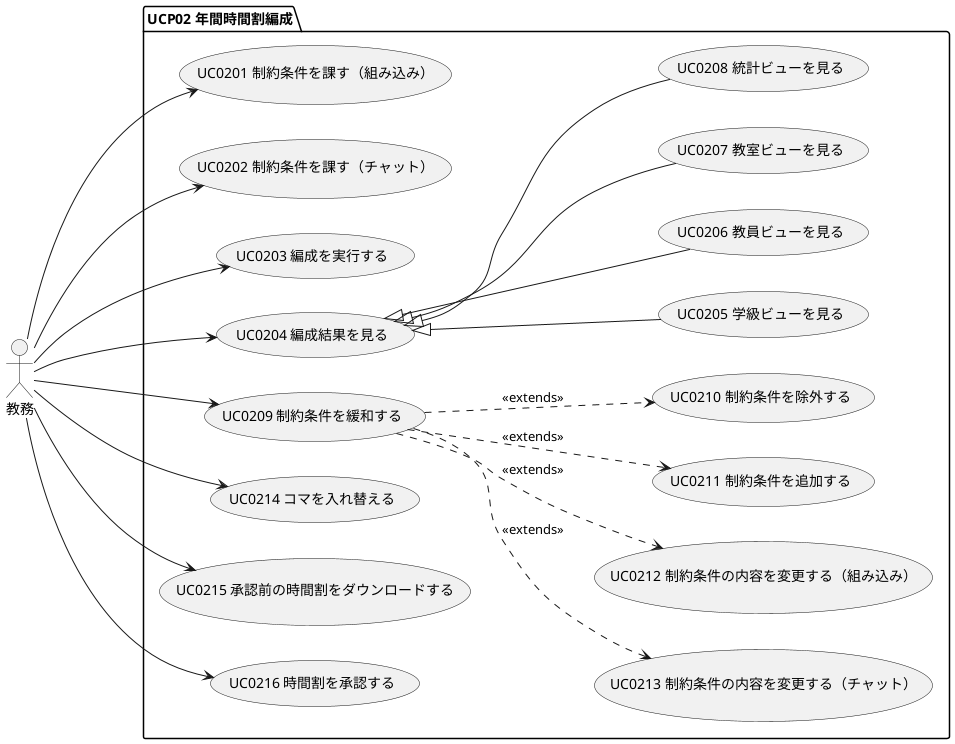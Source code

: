 @startuml usecase diagram
left to right direction

actor 教務

package "UCP02 年間時間割編成" {
    教務--->(UC0201 制約条件を課す（組み込み）)
    教務--->(UC0202 制約条件を課す（チャット）)
    教務--->(UC0203 編成を実行する)
    教務--->(UC0204 編成結果を見る)
    教務--->(UC0209 制約条件を緩和する)
    教務--->(UC0214 コマを入れ替える)
    教務--->(UC0215 承認前の時間割をダウンロードする)
    教務--->(UC0216 時間割を承認する)

    (UC0204 編成結果を見る) <|-- (UC0205 学級ビューを見る)
    (UC0204 編成結果を見る) <|-- (UC0206 教員ビューを見る)
    (UC0204 編成結果を見る) <|-- (UC0207 教室ビューを見る)
    (UC0204 編成結果を見る) <|-- (UC0208 統計ビューを見る)

    (UC0209 制約条件を緩和する) ..> (UC0213 制約条件の内容を変更する（チャット）) : <<extends>>
    (UC0209 制約条件を緩和する) ..> (UC0212 制約条件の内容を変更する（組み込み）) : <<extends>>
    (UC0209 制約条件を緩和する) ..> (UC0211 制約条件を追加する) : <<extends>>
    (UC0209 制約条件を緩和する) ..> (UC0210 制約条件を除外する) : <<extends>>
}

@enduml
